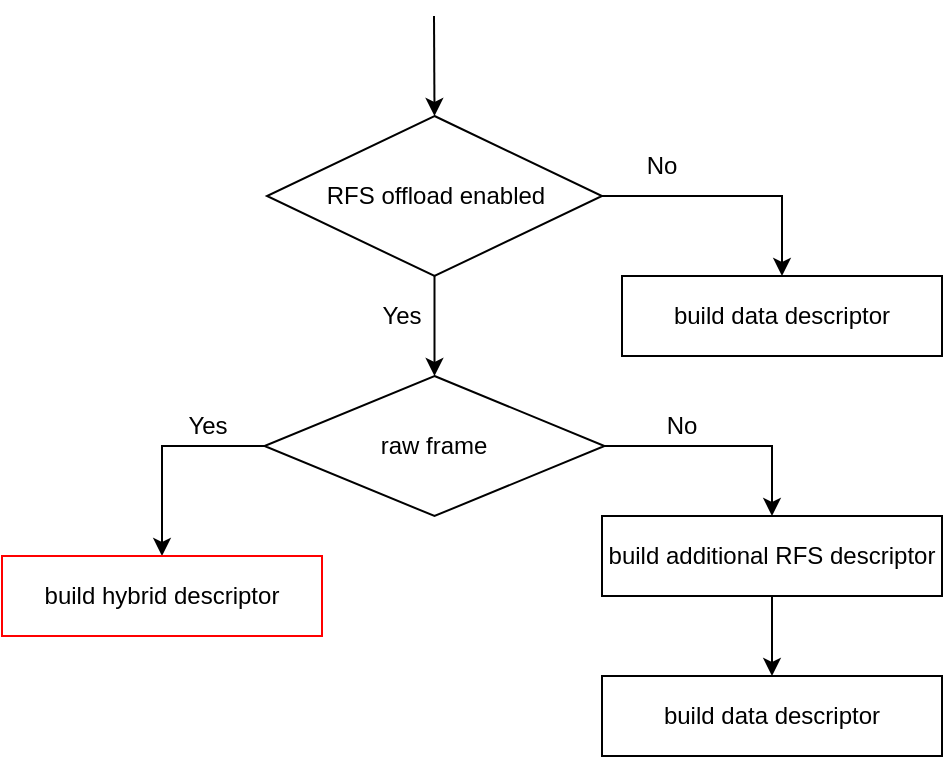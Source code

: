 <mxfile version="17.4.6" type="github">
  <diagram id="vnnqjnAMkT5Zu5kiw6o8" name="Page-1">
    <mxGraphModel dx="1038" dy="489" grid="1" gridSize="10" guides="1" tooltips="1" connect="1" arrows="1" fold="1" page="1" pageScale="1" pageWidth="850" pageHeight="1100" math="0" shadow="0">
      <root>
        <mxCell id="0" />
        <mxCell id="1" parent="0" />
        <mxCell id="VrX7lu9NK_rG8wc0C4YF-5" style="edgeStyle=orthogonalEdgeStyle;rounded=0;orthogonalLoop=1;jettySize=auto;html=1;entryX=0.5;entryY=0;entryDx=0;entryDy=0;" edge="1" parent="1" source="VrX7lu9NK_rG8wc0C4YF-1" target="VrX7lu9NK_rG8wc0C4YF-3">
          <mxGeometry relative="1" as="geometry" />
        </mxCell>
        <mxCell id="VrX7lu9NK_rG8wc0C4YF-24" style="edgeStyle=orthogonalEdgeStyle;rounded=0;orthogonalLoop=1;jettySize=auto;html=1;exitX=1;exitY=0.5;exitDx=0;exitDy=0;entryX=0.5;entryY=0;entryDx=0;entryDy=0;fontSize=11;" edge="1" parent="1" source="VrX7lu9NK_rG8wc0C4YF-1" target="VrX7lu9NK_rG8wc0C4YF-12">
          <mxGeometry relative="1" as="geometry" />
        </mxCell>
        <mxCell id="VrX7lu9NK_rG8wc0C4YF-1" value="RFS offload enabled" style="rhombus;whiteSpace=wrap;html=1;fontSize=12;" vertex="1" parent="1">
          <mxGeometry x="342.5" y="150" width="167.5" height="80" as="geometry" />
        </mxCell>
        <mxCell id="VrX7lu9NK_rG8wc0C4YF-8" style="edgeStyle=orthogonalEdgeStyle;rounded=0;orthogonalLoop=1;jettySize=auto;html=1;exitX=0;exitY=0.5;exitDx=0;exitDy=0;entryX=0.5;entryY=0;entryDx=0;entryDy=0;" edge="1" parent="1" source="VrX7lu9NK_rG8wc0C4YF-3" target="VrX7lu9NK_rG8wc0C4YF-11">
          <mxGeometry relative="1" as="geometry">
            <mxPoint x="265" y="440" as="targetPoint" />
          </mxGeometry>
        </mxCell>
        <mxCell id="VrX7lu9NK_rG8wc0C4YF-15" style="edgeStyle=orthogonalEdgeStyle;rounded=0;orthogonalLoop=1;jettySize=auto;html=1;exitX=1;exitY=0.5;exitDx=0;exitDy=0;entryX=0.5;entryY=0;entryDx=0;entryDy=0;" edge="1" parent="1" source="VrX7lu9NK_rG8wc0C4YF-3" target="VrX7lu9NK_rG8wc0C4YF-14">
          <mxGeometry relative="1" as="geometry" />
        </mxCell>
        <mxCell id="VrX7lu9NK_rG8wc0C4YF-3" value="raw frame" style="rhombus;whiteSpace=wrap;html=1;fontSize=12;" vertex="1" parent="1">
          <mxGeometry x="341.25" y="280" width="170" height="70" as="geometry" />
        </mxCell>
        <mxCell id="VrX7lu9NK_rG8wc0C4YF-11" value="build hybrid descriptor" style="rounded=0;whiteSpace=wrap;html=1;strokeColor=#FF0000;fontSize=12;" vertex="1" parent="1">
          <mxGeometry x="210" y="370" width="160" height="40" as="geometry" />
        </mxCell>
        <mxCell id="VrX7lu9NK_rG8wc0C4YF-17" style="edgeStyle=orthogonalEdgeStyle;rounded=0;orthogonalLoop=1;jettySize=auto;html=1;entryX=0.5;entryY=0;entryDx=0;entryDy=0;" edge="1" parent="1" source="VrX7lu9NK_rG8wc0C4YF-14" target="VrX7lu9NK_rG8wc0C4YF-18">
          <mxGeometry relative="1" as="geometry">
            <mxPoint x="600" y="450" as="targetPoint" />
          </mxGeometry>
        </mxCell>
        <mxCell id="VrX7lu9NK_rG8wc0C4YF-14" value="&lt;font style=&quot;font-size: 12px&quot;&gt;build additional RFS descriptor&lt;/font&gt;" style="rounded=0;whiteSpace=wrap;html=1;fontSize=12;" vertex="1" parent="1">
          <mxGeometry x="510" y="350" width="170" height="40" as="geometry" />
        </mxCell>
        <mxCell id="VrX7lu9NK_rG8wc0C4YF-18" value="build data descriptor" style="rounded=0;whiteSpace=wrap;html=1;fontSize=12;" vertex="1" parent="1">
          <mxGeometry x="510" y="430" width="170" height="40" as="geometry" />
        </mxCell>
        <mxCell id="VrX7lu9NK_rG8wc0C4YF-19" value="No" style="text;html=1;strokeColor=none;fillColor=none;align=center;verticalAlign=middle;whiteSpace=wrap;rounded=0;" vertex="1" parent="1">
          <mxGeometry x="510" y="160" width="60" height="30" as="geometry" />
        </mxCell>
        <mxCell id="VrX7lu9NK_rG8wc0C4YF-20" value="Yes" style="text;html=1;strokeColor=none;fillColor=none;align=center;verticalAlign=middle;whiteSpace=wrap;rounded=0;" vertex="1" parent="1">
          <mxGeometry x="380" y="235" width="60" height="30" as="geometry" />
        </mxCell>
        <mxCell id="VrX7lu9NK_rG8wc0C4YF-21" value="Yes" style="text;html=1;strokeColor=none;fillColor=none;align=center;verticalAlign=middle;whiteSpace=wrap;rounded=0;" vertex="1" parent="1">
          <mxGeometry x="282.5" y="290" width="60" height="30" as="geometry" />
        </mxCell>
        <mxCell id="VrX7lu9NK_rG8wc0C4YF-22" value="No" style="text;html=1;strokeColor=none;fillColor=none;align=center;verticalAlign=middle;whiteSpace=wrap;rounded=0;" vertex="1" parent="1">
          <mxGeometry x="520" y="290" width="60" height="30" as="geometry" />
        </mxCell>
        <mxCell id="VrX7lu9NK_rG8wc0C4YF-12" value="build data descriptor" style="rounded=0;whiteSpace=wrap;html=1;fontSize=12;" vertex="1" parent="1">
          <mxGeometry x="520" y="230" width="160" height="40" as="geometry" />
        </mxCell>
        <mxCell id="VrX7lu9NK_rG8wc0C4YF-26" value="" style="endArrow=classic;html=1;rounded=0;fontSize=12;entryX=0.5;entryY=0;entryDx=0;entryDy=0;" edge="1" parent="1" target="VrX7lu9NK_rG8wc0C4YF-1">
          <mxGeometry width="50" height="50" relative="1" as="geometry">
            <mxPoint x="426" y="100" as="sourcePoint" />
            <mxPoint x="450" y="210" as="targetPoint" />
          </mxGeometry>
        </mxCell>
      </root>
    </mxGraphModel>
  </diagram>
</mxfile>
